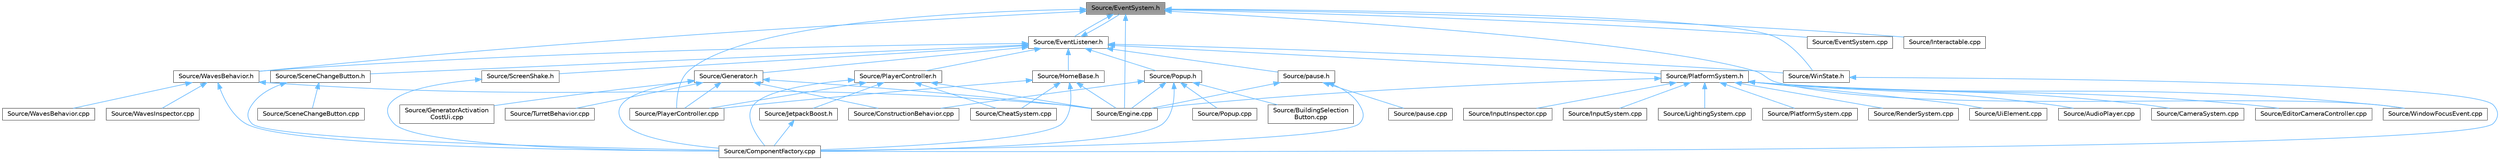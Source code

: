 digraph "Source/EventSystem.h"
{
 // LATEX_PDF_SIZE
  bgcolor="transparent";
  edge [fontname=Helvetica,fontsize=10,labelfontname=Helvetica,labelfontsize=10];
  node [fontname=Helvetica,fontsize=10,shape=box,height=0.2,width=0.4];
  Node1 [id="Node000001",label="Source/EventSystem.h",height=0.2,width=0.4,color="gray40", fillcolor="grey60", style="filled", fontcolor="black",tooltip="System that handles Events and EventListeners."];
  Node1 -> Node2 [id="edge1_Node000001_Node000002",dir="back",color="steelblue1",style="solid",tooltip=" "];
  Node2 [id="Node000002",label="Source/Engine.cpp",height=0.2,width=0.4,color="grey40", fillcolor="white", style="filled",URL="$d6/d0c/Engine_8cpp.html",tooltip="Engine class."];
  Node1 -> Node3 [id="edge2_Node000001_Node000003",dir="back",color="steelblue1",style="solid",tooltip=" "];
  Node3 [id="Node000003",label="Source/EventListener.h",height=0.2,width=0.4,color="grey40", fillcolor="white", style="filled",URL="$d3/da7/EventListener_8h.html",tooltip="class that listens for specific events from the EventSystem"];
  Node3 -> Node1 [id="edge3_Node000003_Node000001",dir="back",color="steelblue1",style="solid",tooltip=" "];
  Node3 -> Node4 [id="edge4_Node000003_Node000004",dir="back",color="steelblue1",style="solid",tooltip=" "];
  Node4 [id="Node000004",label="Source/Generator.h",height=0.2,width=0.4,color="grey40", fillcolor="white", style="filled",URL="$d9/d12/Generator_8h_source.html",tooltip=" "];
  Node4 -> Node5 [id="edge5_Node000004_Node000005",dir="back",color="steelblue1",style="solid",tooltip=" "];
  Node5 [id="Node000005",label="Source/ComponentFactory.cpp",height=0.2,width=0.4,color="grey40", fillcolor="white", style="filled",URL="$dc/def/ComponentFactory_8cpp.html",tooltip="Definitions for the component factory class."];
  Node4 -> Node6 [id="edge6_Node000004_Node000006",dir="back",color="steelblue1",style="solid",tooltip=" "];
  Node6 [id="Node000006",label="Source/ConstructionBehavior.cpp",height=0.2,width=0.4,color="grey40", fillcolor="white", style="filled",URL="$d7/ded/ConstructionBehavior_8cpp.html",tooltip="handles the construction of towers and modification of terrain"];
  Node4 -> Node2 [id="edge7_Node000004_Node000002",dir="back",color="steelblue1",style="solid",tooltip=" "];
  Node4 -> Node7 [id="edge8_Node000004_Node000007",dir="back",color="steelblue1",style="solid",tooltip=" "];
  Node7 [id="Node000007",label="Source/GeneratorActivation\lCostUi.cpp",height=0.2,width=0.4,color="grey40", fillcolor="white", style="filled",URL="$de/df8/GeneratorActivationCostUi_8cpp.html",tooltip="displays the costs of activating generators"];
  Node4 -> Node8 [id="edge9_Node000004_Node000008",dir="back",color="steelblue1",style="solid",tooltip=" "];
  Node8 [id="Node000008",label="Source/PlayerController.cpp",height=0.2,width=0.4,color="grey40", fillcolor="white", style="filled",URL="$d3/d7e/PlayerController_8cpp.html",tooltip="PlayerController Behaviour Class."];
  Node4 -> Node9 [id="edge10_Node000004_Node000009",dir="back",color="steelblue1",style="solid",tooltip=" "];
  Node9 [id="Node000009",label="Source/TurretBehavior.cpp",height=0.2,width=0.4,color="grey40", fillcolor="white", style="filled",URL="$dc/d0a/TurretBehavior_8cpp.html",tooltip="Behavior Compenent for Basic Turret"];
  Node3 -> Node10 [id="edge11_Node000003_Node000010",dir="back",color="steelblue1",style="solid",tooltip=" "];
  Node10 [id="Node000010",label="Source/HomeBase.h",height=0.2,width=0.4,color="grey40", fillcolor="white", style="filled",URL="$d9/d7c/HomeBase_8h_source.html",tooltip=" "];
  Node10 -> Node11 [id="edge12_Node000010_Node000011",dir="back",color="steelblue1",style="solid",tooltip=" "];
  Node11 [id="Node000011",label="Source/CheatSystem.cpp",height=0.2,width=0.4,color="grey40", fillcolor="white", style="filled",URL="$da/d87/CheatSystem_8cpp.html",tooltip="CheatSystem Class definition."];
  Node10 -> Node5 [id="edge13_Node000010_Node000005",dir="back",color="steelblue1",style="solid",tooltip=" "];
  Node10 -> Node2 [id="edge14_Node000010_Node000002",dir="back",color="steelblue1",style="solid",tooltip=" "];
  Node10 -> Node8 [id="edge15_Node000010_Node000008",dir="back",color="steelblue1",style="solid",tooltip=" "];
  Node3 -> Node12 [id="edge16_Node000003_Node000012",dir="back",color="steelblue1",style="solid",tooltip=" "];
  Node12 [id="Node000012",label="Source/PlatformSystem.h",height=0.2,width=0.4,color="grey40", fillcolor="white", style="filled",URL="$d4/da0/PlatformSystem_8h.html",tooltip="Patform System class: initializes window and graphics (GLFW and GLEW), shuts them down on exit."];
  Node12 -> Node13 [id="edge17_Node000012_Node000013",dir="back",color="steelblue1",style="solid",tooltip=" "];
  Node13 [id="Node000013",label="Source/AudioPlayer.cpp",height=0.2,width=0.4,color="grey40", fillcolor="white", style="filled",URL="$d2/d04/AudioPlayer_8cpp.html",tooltip="Component that plays audio."];
  Node12 -> Node14 [id="edge18_Node000012_Node000014",dir="back",color="steelblue1",style="solid",tooltip=" "];
  Node14 [id="Node000014",label="Source/CameraSystem.cpp",height=0.2,width=0.4,color="grey40", fillcolor="white", style="filled",URL="$d7/d51/CameraSystem_8cpp.html",tooltip="System that handles the camera and coordinate systems / spaces."];
  Node12 -> Node15 [id="edge19_Node000012_Node000015",dir="back",color="steelblue1",style="solid",tooltip=" "];
  Node15 [id="Node000015",label="Source/EditorCameraController.cpp",height=0.2,width=0.4,color="grey40", fillcolor="white", style="filled",URL="$d4/d1e/EditorCameraController_8cpp.html",tooltip="controls the camera while in the editor"];
  Node12 -> Node2 [id="edge20_Node000012_Node000002",dir="back",color="steelblue1",style="solid",tooltip=" "];
  Node12 -> Node16 [id="edge21_Node000012_Node000016",dir="back",color="steelblue1",style="solid",tooltip=" "];
  Node16 [id="Node000016",label="Source/InputInspector.cpp",height=0.2,width=0.4,color="grey40", fillcolor="white", style="filled",URL="$d9/d70/InputInspector_8cpp.html",tooltip="Input system addition, holds Action and Debug info."];
  Node12 -> Node17 [id="edge22_Node000012_Node000017",dir="back",color="steelblue1",style="solid",tooltip=" "];
  Node17 [id="Node000017",label="Source/InputSystem.cpp",height=0.2,width=0.4,color="grey40", fillcolor="white", style="filled",URL="$da/d9c/InputSystem_8cpp.html",tooltip="Input system, m_Handles key and mouse inputs."];
  Node12 -> Node18 [id="edge23_Node000012_Node000018",dir="back",color="steelblue1",style="solid",tooltip=" "];
  Node18 [id="Node000018",label="Source/LightingSystem.cpp",height=0.2,width=0.4,color="grey40", fillcolor="white", style="filled",URL="$d3/d85/LightingSystem_8cpp.html",tooltip="Renders lights in the scene."];
  Node12 -> Node19 [id="edge24_Node000012_Node000019",dir="back",color="steelblue1",style="solid",tooltip=" "];
  Node19 [id="Node000019",label="Source/PlatformSystem.cpp",height=0.2,width=0.4,color="grey40", fillcolor="white", style="filled",URL="$dd/ded/PlatformSystem_8cpp.html",tooltip="Patform System class: initializes window and graphics (GLFW and GLEW), shuts them down on exit."];
  Node12 -> Node20 [id="edge25_Node000012_Node000020",dir="back",color="steelblue1",style="solid",tooltip=" "];
  Node20 [id="Node000020",label="Source/RenderSystem.cpp",height=0.2,width=0.4,color="grey40", fillcolor="white", style="filled",URL="$db/daa/RenderSystem_8cpp.html",tooltip="System responsible for drawing sprites and basic shapes."];
  Node12 -> Node21 [id="edge26_Node000012_Node000021",dir="back",color="steelblue1",style="solid",tooltip=" "];
  Node21 [id="Node000021",label="Source/UiElement.cpp",height=0.2,width=0.4,color="grey40", fillcolor="white", style="filled",URL="$df/d62/UiElement_8cpp.html",tooltip="Ui element component."];
  Node12 -> Node22 [id="edge27_Node000012_Node000022",dir="back",color="steelblue1",style="solid",tooltip=" "];
  Node22 [id="Node000022",label="Source/WindowFocusEvent.cpp",height=0.2,width=0.4,color="grey40", fillcolor="white", style="filled",URL="$dc/d7e/WindowFocusEvent_8cpp.html",tooltip="Broadcasts events when the window gains/loses focus."];
  Node3 -> Node23 [id="edge28_Node000003_Node000023",dir="back",color="steelblue1",style="solid",tooltip=" "];
  Node23 [id="Node000023",label="Source/PlayerController.h",height=0.2,width=0.4,color="grey40", fillcolor="white", style="filled",URL="$db/db4/PlayerController_8h.html",tooltip="PlayerController Behaviour Class."];
  Node23 -> Node11 [id="edge29_Node000023_Node000011",dir="back",color="steelblue1",style="solid",tooltip=" "];
  Node23 -> Node5 [id="edge30_Node000023_Node000005",dir="back",color="steelblue1",style="solid",tooltip=" "];
  Node23 -> Node2 [id="edge31_Node000023_Node000002",dir="back",color="steelblue1",style="solid",tooltip=" "];
  Node23 -> Node24 [id="edge32_Node000023_Node000024",dir="back",color="steelblue1",style="solid",tooltip=" "];
  Node24 [id="Node000024",label="Source/JetpackBoost.h",height=0.2,width=0.4,color="grey40", fillcolor="white", style="filled",URL="$da/d88/JetpackBoost_8h_source.html",tooltip=" "];
  Node24 -> Node5 [id="edge33_Node000024_Node000005",dir="back",color="steelblue1",style="solid",tooltip=" "];
  Node23 -> Node8 [id="edge34_Node000023_Node000008",dir="back",color="steelblue1",style="solid",tooltip=" "];
  Node3 -> Node25 [id="edge35_Node000003_Node000025",dir="back",color="steelblue1",style="solid",tooltip=" "];
  Node25 [id="Node000025",label="Source/Popup.h",height=0.2,width=0.4,color="grey40", fillcolor="white", style="filled",URL="$d2/d4b/Popup_8h.html",tooltip="A popup is a behavior that will show a popup when a button is pressed."];
  Node25 -> Node26 [id="edge36_Node000025_Node000026",dir="back",color="steelblue1",style="solid",tooltip=" "];
  Node26 [id="Node000026",label="Source/BuildingSelection\lButton.cpp",height=0.2,width=0.4,color="grey40", fillcolor="white", style="filled",URL="$db/d86/BuildingSelectionButton_8cpp.html",tooltip="button that selects which building the ConstructionManager should place"];
  Node25 -> Node5 [id="edge37_Node000025_Node000005",dir="back",color="steelblue1",style="solid",tooltip=" "];
  Node25 -> Node6 [id="edge38_Node000025_Node000006",dir="back",color="steelblue1",style="solid",tooltip=" "];
  Node25 -> Node2 [id="edge39_Node000025_Node000002",dir="back",color="steelblue1",style="solid",tooltip=" "];
  Node25 -> Node27 [id="edge40_Node000025_Node000027",dir="back",color="steelblue1",style="solid",tooltip=" "];
  Node27 [id="Node000027",label="Source/Popup.cpp",height=0.2,width=0.4,color="grey40", fillcolor="white", style="filled",URL="$d8/dc8/Popup_8cpp.html",tooltip="DESCRIPTION HERE."];
  Node3 -> Node28 [id="edge41_Node000003_Node000028",dir="back",color="steelblue1",style="solid",tooltip=" "];
  Node28 [id="Node000028",label="Source/SceneChangeButton.h",height=0.2,width=0.4,color="grey40", fillcolor="white", style="filled",URL="$de/d19/SceneChangeButton_8h.html",tooltip="Component that changes the scene when clicked."];
  Node28 -> Node5 [id="edge42_Node000028_Node000005",dir="back",color="steelblue1",style="solid",tooltip=" "];
  Node28 -> Node29 [id="edge43_Node000028_Node000029",dir="back",color="steelblue1",style="solid",tooltip=" "];
  Node29 [id="Node000029",label="Source/SceneChangeButton.cpp",height=0.2,width=0.4,color="grey40", fillcolor="white", style="filled",URL="$d0/d70/SceneChangeButton_8cpp.html",tooltip="Component that changes the scene when clicked."];
  Node3 -> Node30 [id="edge44_Node000003_Node000030",dir="back",color="steelblue1",style="solid",tooltip=" "];
  Node30 [id="Node000030",label="Source/ScreenShake.h",height=0.2,width=0.4,color="grey40", fillcolor="white", style="filled",URL="$d8/d93/ScreenShake_8h.html",tooltip=" "];
  Node30 -> Node5 [id="edge45_Node000030_Node000005",dir="back",color="steelblue1",style="solid",tooltip=" "];
  Node3 -> Node31 [id="edge46_Node000003_Node000031",dir="back",color="steelblue1",style="solid",tooltip=" "];
  Node31 [id="Node000031",label="Source/WavesBehavior.h",height=0.2,width=0.4,color="grey40", fillcolor="white", style="filled",URL="$d0/d4d/WavesBehavior_8h_source.html",tooltip=" "];
  Node31 -> Node5 [id="edge47_Node000031_Node000005",dir="back",color="steelblue1",style="solid",tooltip=" "];
  Node31 -> Node2 [id="edge48_Node000031_Node000002",dir="back",color="steelblue1",style="solid",tooltip=" "];
  Node31 -> Node32 [id="edge49_Node000031_Node000032",dir="back",color="steelblue1",style="solid",tooltip=" "];
  Node32 [id="Node000032",label="Source/WavesBehavior.cpp",height=0.2,width=0.4,color="grey40", fillcolor="white", style="filled",URL="$db/d72/WavesBehavior_8cpp.html",tooltip="Definitions for wave and spawning behavior."];
  Node31 -> Node33 [id="edge50_Node000031_Node000033",dir="back",color="steelblue1",style="solid",tooltip=" "];
  Node33 [id="Node000033",label="Source/WavesInspector.cpp",height=0.2,width=0.4,color="grey40", fillcolor="white", style="filled",URL="$d2/d6b/WavesInspector_8cpp.html",tooltip="Definitions for wave and spawning editing in game."];
  Node3 -> Node34 [id="edge51_Node000003_Node000034",dir="back",color="steelblue1",style="solid",tooltip=" "];
  Node34 [id="Node000034",label="Source/WinState.h",height=0.2,width=0.4,color="grey40", fillcolor="white", style="filled",URL="$de/df7/WinState_8h_source.html",tooltip=" "];
  Node34 -> Node5 [id="edge52_Node000034_Node000005",dir="back",color="steelblue1",style="solid",tooltip=" "];
  Node3 -> Node35 [id="edge53_Node000003_Node000035",dir="back",color="steelblue1",style="solid",tooltip=" "];
  Node35 [id="Node000035",label="Source/pause.h",height=0.2,width=0.4,color="grey40", fillcolor="white", style="filled",URL="$d6/d82/pause_8h.html",tooltip="component that pauses the game"];
  Node35 -> Node5 [id="edge54_Node000035_Node000005",dir="back",color="steelblue1",style="solid",tooltip=" "];
  Node35 -> Node2 [id="edge55_Node000035_Node000002",dir="back",color="steelblue1",style="solid",tooltip=" "];
  Node35 -> Node36 [id="edge56_Node000035_Node000036",dir="back",color="steelblue1",style="solid",tooltip=" "];
  Node36 [id="Node000036",label="Source/pause.cpp",height=0.2,width=0.4,color="grey40", fillcolor="white", style="filled",URL="$dc/d6c/pause_8cpp.html",tooltip="Component that pauses the game when the PauseComponent button is pressed."];
  Node1 -> Node37 [id="edge57_Node000001_Node000037",dir="back",color="steelblue1",style="solid",tooltip=" "];
  Node37 [id="Node000037",label="Source/EventSystem.cpp",height=0.2,width=0.4,color="grey40", fillcolor="white", style="filled",URL="$d4/d48/EventSystem_8cpp.html",tooltip="System that handles Events and EventListeners."];
  Node1 -> Node38 [id="edge58_Node000001_Node000038",dir="back",color="steelblue1",style="solid",tooltip=" "];
  Node38 [id="Node000038",label="Source/Interactable.cpp",height=0.2,width=0.4,color="grey40", fillcolor="white", style="filled",URL="$dc/dab/Interactable_8cpp.html",tooltip="Component which can be interacted with by pressing a button when nearby."];
  Node1 -> Node8 [id="edge59_Node000001_Node000008",dir="back",color="steelblue1",style="solid",tooltip=" "];
  Node1 -> Node31 [id="edge60_Node000001_Node000031",dir="back",color="steelblue1",style="solid",tooltip=" "];
  Node1 -> Node34 [id="edge61_Node000001_Node000034",dir="back",color="steelblue1",style="solid",tooltip=" "];
  Node1 -> Node22 [id="edge62_Node000001_Node000022",dir="back",color="steelblue1",style="solid",tooltip=" "];
}
